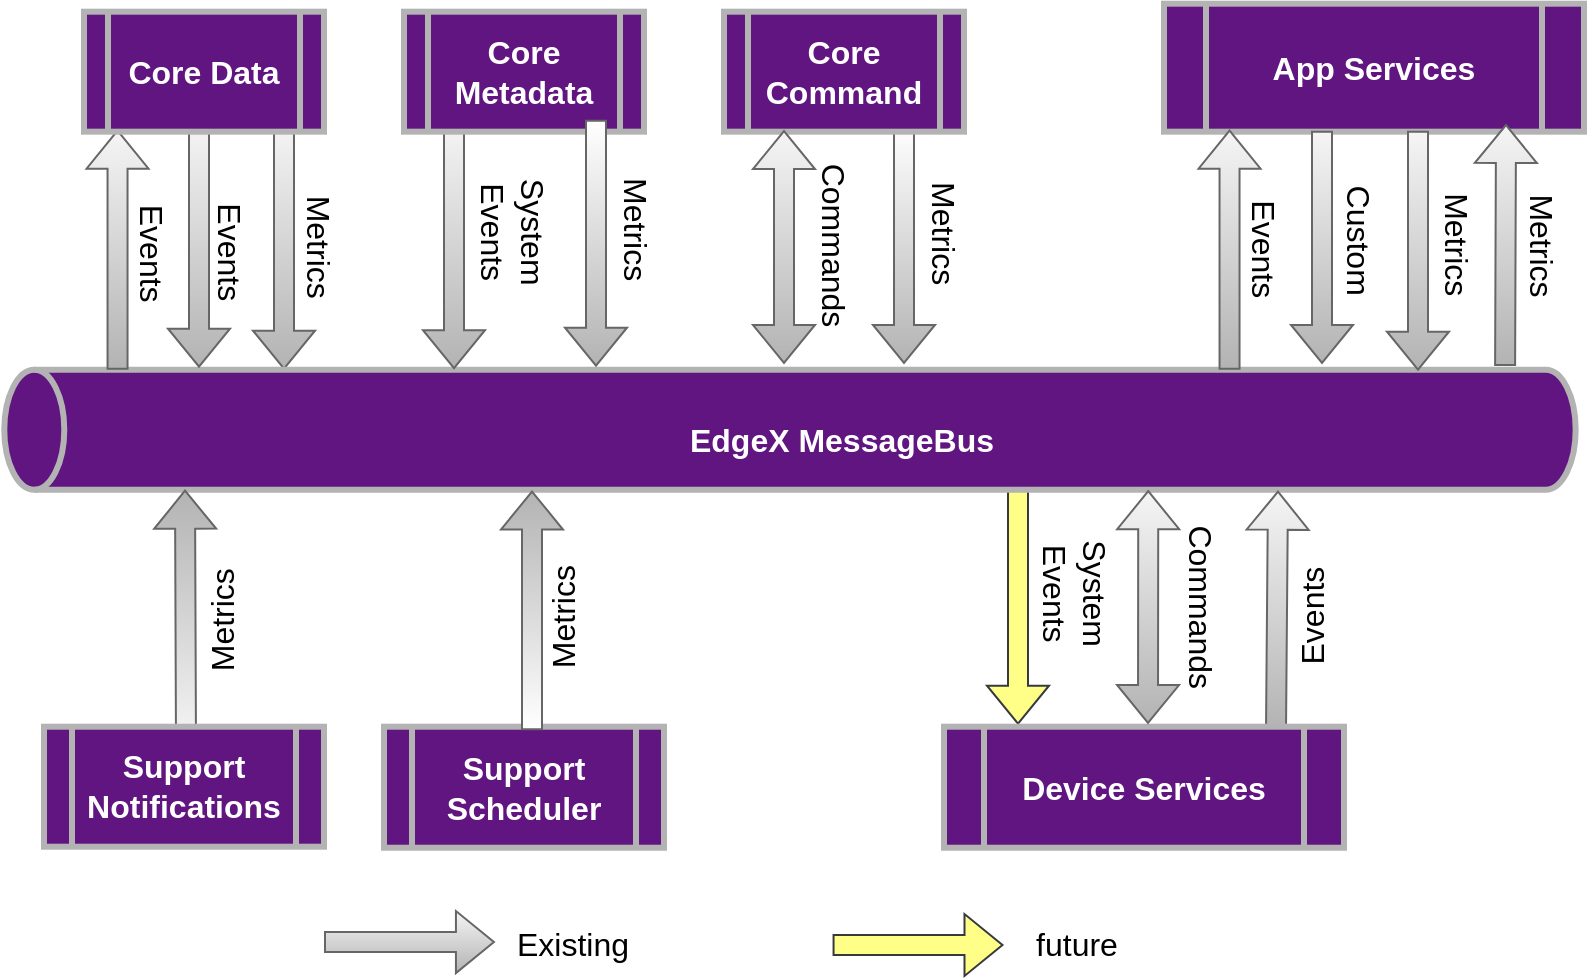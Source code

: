 <mxfile version="20.6.0" type="device"><diagram id="R2lEEEUBdFMjLlhIrx00" name="Page-1"><mxGraphModel dx="1422" dy="882" grid="1" gridSize="10" guides="1" tooltips="1" connect="1" arrows="1" fold="1" page="1" pageScale="1" pageWidth="850" pageHeight="1100" math="0" shadow="0" extFonts="Permanent Marker^https://fonts.googleapis.com/css?family=Permanent+Marker"><root><mxCell id="0"/><mxCell id="1" parent="0"/><mxCell id="80U4DQfTQv0dEXXJ2knm-75" value="" style="group" parent="1" vertex="1" connectable="0"><mxGeometry x="537" y="286.84" width="35" height="123.51" as="geometry"/></mxCell><mxCell id="80U4DQfTQv0dEXXJ2knm-76" value="" style="group" parent="80U4DQfTQv0dEXXJ2knm-75" vertex="1" connectable="0"><mxGeometry width="35" height="123.51" as="geometry"/></mxCell><mxCell id="80U4DQfTQv0dEXXJ2knm-77" value="" style="shape=flexArrow;endArrow=classic;html=1;rounded=0;fontSize=16;fillColor=#ffff88;strokeColor=#36393d;" parent="80U4DQfTQv0dEXXJ2knm-76" edge="1"><mxGeometry width="50" height="50" relative="1" as="geometry"><mxPoint as="sourcePoint"/><mxPoint y="123.51" as="targetPoint"/></mxGeometry></mxCell><mxCell id="80U4DQfTQv0dEXXJ2knm-78" value="System Events" style="text;html=1;strokeColor=none;fillColor=none;align=center;verticalAlign=middle;whiteSpace=wrap;rounded=0;fontSize=16;rotation=90;" parent="80U4DQfTQv0dEXXJ2knm-76" vertex="1"><mxGeometry x="-4" y="43" width="65" height="30" as="geometry"/></mxCell><mxCell id="80U4DQfTQv0dEXXJ2knm-40" value="" style="group" parent="1" vertex="1" connectable="0"><mxGeometry x="170" y="109.35" width="35" height="123.51" as="geometry"/></mxCell><mxCell id="80U4DQfTQv0dEXXJ2knm-41" value="" style="shape=flexArrow;endArrow=classic;html=1;rounded=0;fontSize=16;fillColor=#f5f5f5;gradientColor=#b3b3b3;strokeColor=#666666;" parent="80U4DQfTQv0dEXXJ2knm-40" edge="1"><mxGeometry width="50" height="50" relative="1" as="geometry"><mxPoint as="sourcePoint"/><mxPoint y="123.51" as="targetPoint"/></mxGeometry></mxCell><mxCell id="80U4DQfTQv0dEXXJ2knm-42" value="Metrics" style="text;html=1;strokeColor=none;fillColor=none;align=center;verticalAlign=middle;whiteSpace=wrap;rounded=0;fontSize=16;rotation=90;" parent="80U4DQfTQv0dEXXJ2knm-40" vertex="1"><mxGeometry x="-12.5" y="46.76" width="60" height="30" as="geometry"/></mxCell><mxCell id="80U4DQfTQv0dEXXJ2knm-5" value="" style="group;fillColor=default;container=0;" parent="1" vertex="1" connectable="0"><mxGeometry x="138.765" y="232.845" width="602.47" height="60" as="geometry"/></mxCell><mxCell id="80U4DQfTQv0dEXXJ2knm-9" value="&lt;b&gt;&lt;font color=&quot;#ffffff&quot;&gt;App Services&lt;/font&gt;&lt;/b&gt;" style="shape=process;whiteSpace=wrap;html=1;backgroundOutline=1;fontSize=16;fillColor=#601580;strokeColor=#B3B3B3;strokeWidth=3;perimeterSpacing=3;" parent="1" vertex="1"><mxGeometry x="610" y="49.84" width="210" height="64" as="geometry"/></mxCell><mxCell id="80U4DQfTQv0dEXXJ2knm-2" value="" style="shape=cylinder3;whiteSpace=wrap;html=1;boundedLbl=1;backgroundOutline=1;size=15;rotation=-90;fillColor=#601580;strokeWidth=3;strokeColor=#B3B3B3;" parent="1" vertex="1"><mxGeometry x="392.99" y="-130" width="60" height="785.69" as="geometry"/></mxCell><mxCell id="80U4DQfTQv0dEXXJ2knm-3" value="&lt;font color=&quot;#ffffff&quot; style=&quot;font-size: 16px;&quot;&gt;&lt;b&gt;EdgeX MessageBus&lt;/b&gt;&lt;/font&gt;" style="text;html=1;strokeColor=none;fillColor=none;align=center;verticalAlign=middle;whiteSpace=wrap;rounded=0;" parent="1" vertex="1"><mxGeometry x="368.76" y="253.35" width="160" height="30" as="geometry"/></mxCell><mxCell id="80U4DQfTQv0dEXXJ2knm-19" value="" style="shape=flexArrow;endArrow=classic;html=1;rounded=0;fontSize=16;fillColor=#f5f5f5;strokeColor=#666666;gradientColor=#B3B3B3;gradientDirection=north;" parent="1" edge="1"><mxGeometry width="50" height="50" relative="1" as="geometry"><mxPoint x="121" y="420" as="sourcePoint"/><mxPoint x="120.5" y="292.84" as="targetPoint"/></mxGeometry></mxCell><mxCell id="80U4DQfTQv0dEXXJ2knm-30" value="Metrics" style="text;html=1;strokeColor=none;fillColor=none;align=center;verticalAlign=middle;whiteSpace=wrap;rounded=0;fontSize=16;rotation=-90;" parent="1" vertex="1"><mxGeometry x="109" y="342.84" width="60" height="30" as="geometry"/></mxCell><mxCell id="80U4DQfTQv0dEXXJ2knm-48" value="" style="group" parent="1" vertex="1" connectable="0"><mxGeometry x="480" y="109.84" width="35" height="85" as="geometry"/></mxCell><mxCell id="80U4DQfTQv0dEXXJ2knm-56" value="" style="group" parent="80U4DQfTQv0dEXXJ2knm-48" vertex="1" connectable="0"><mxGeometry width="35" height="85" as="geometry"/></mxCell><mxCell id="80U4DQfTQv0dEXXJ2knm-35" value="" style="shape=flexArrow;endArrow=classic;html=1;rounded=0;fontSize=16;fillColor=#FFFFFF;strokeColor=#666666;gradientColor=#B3B3B3;" parent="80U4DQfTQv0dEXXJ2knm-56" edge="1"><mxGeometry width="50" height="50" relative="1" as="geometry"><mxPoint as="sourcePoint"/><mxPoint y="120.16" as="targetPoint"/></mxGeometry></mxCell><mxCell id="80U4DQfTQv0dEXXJ2knm-36" value="Metrics" style="text;html=1;strokeColor=none;fillColor=none;align=center;verticalAlign=middle;whiteSpace=wrap;rounded=0;fontSize=16;rotation=90;" parent="80U4DQfTQv0dEXXJ2knm-56" vertex="1"><mxGeometry x="-10" y="40" width="60" height="30" as="geometry"/></mxCell><mxCell id="80U4DQfTQv0dEXXJ2knm-16" value="&lt;b&gt;&lt;font color=&quot;#ffffff&quot;&gt;Core Command&lt;/font&gt;&lt;/b&gt;" style="shape=process;whiteSpace=wrap;html=1;backgroundOutline=1;fontSize=16;fillColor=#601580;strokeWidth=3;perimeterSpacing=3;strokeColor=#B3B3B3;" parent="1" vertex="1"><mxGeometry x="390" y="53.84" width="120" height="60" as="geometry"/></mxCell><mxCell id="80U4DQfTQv0dEXXJ2knm-52" value="" style="group" parent="1" vertex="1" connectable="0"><mxGeometry x="255" y="109.1" width="67" height="123.51" as="geometry"/></mxCell><mxCell id="80U4DQfTQv0dEXXJ2knm-54" value="" style="shape=flexArrow;endArrow=classic;html=1;rounded=0;fontSize=16;fillColor=#f5f5f5;gradientColor=#b3b3b3;strokeColor=#666666;" parent="80U4DQfTQv0dEXXJ2knm-52" edge="1"><mxGeometry width="50" height="50" relative="1" as="geometry"><mxPoint as="sourcePoint"/><mxPoint y="123.51" as="targetPoint"/></mxGeometry></mxCell><mxCell id="80U4DQfTQv0dEXXJ2knm-55" value="System Events" style="text;html=1;strokeColor=none;fillColor=none;align=center;verticalAlign=middle;whiteSpace=wrap;rounded=0;fontSize=16;rotation=90;" parent="80U4DQfTQv0dEXXJ2knm-52" vertex="1"><mxGeometry x="-3" y="40" width="65" height="30" as="geometry"/></mxCell><mxCell id="80U4DQfTQv0dEXXJ2knm-15" value="&lt;b&gt;Core Metadata&lt;/b&gt;" style="shape=process;whiteSpace=wrap;html=1;backgroundOutline=1;fontSize=16;fillColor=#601580;fontColor=#FFFFFF;strokeWidth=3;perimeterSpacing=3;strokeColor=#B3B3B3;" parent="1" vertex="1"><mxGeometry x="230" y="53.84" width="120" height="60" as="geometry"/></mxCell><mxCell id="80U4DQfTQv0dEXXJ2knm-61" value="" style="group" parent="1" vertex="1" connectable="0"><mxGeometry x="672" y="292.84" width="35" height="90.51" as="geometry"/></mxCell><mxCell id="80U4DQfTQv0dEXXJ2knm-7" value="" style="shape=flexArrow;endArrow=classic;html=1;rounded=0;fontSize=16;fillColor=#f5f5f5;gradientColor=#b3b3b3;strokeColor=#666666;" parent="80U4DQfTQv0dEXXJ2knm-61" edge="1"><mxGeometry width="50" height="50" relative="1" as="geometry"><mxPoint x="-6" y="120.51" as="sourcePoint"/><mxPoint x="-5" y="0.51" as="targetPoint"/></mxGeometry></mxCell><mxCell id="80U4DQfTQv0dEXXJ2knm-25" value="Events" style="text;html=1;strokeColor=none;fillColor=none;align=center;verticalAlign=middle;whiteSpace=wrap;rounded=0;fontSize=16;rotation=-90;" parent="80U4DQfTQv0dEXXJ2knm-61" vertex="1"><mxGeometry x="-18" y="48.637" width="60" height="28.582" as="geometry"/></mxCell><mxCell id="80U4DQfTQv0dEXXJ2knm-68" value="" style="group" parent="1" vertex="1" connectable="0"><mxGeometry x="642.77" y="112.84" width="32.46" height="120" as="geometry"/></mxCell><mxCell id="80U4DQfTQv0dEXXJ2knm-10" value="" style="shape=flexArrow;endArrow=classic;html=1;rounded=0;fontSize=16;fillColor=#f5f5f5;gradientColor=#b3b3b3;strokeColor=#666666;" parent="80U4DQfTQv0dEXXJ2knm-68" edge="1"><mxGeometry width="50" height="50" relative="1" as="geometry"><mxPoint y="120" as="sourcePoint"/><mxPoint as="targetPoint"/></mxGeometry></mxCell><mxCell id="80U4DQfTQv0dEXXJ2knm-32" value="Events" style="text;html=1;strokeColor=none;fillColor=none;align=center;verticalAlign=middle;whiteSpace=wrap;rounded=0;fontSize=16;rotation=90;" parent="80U4DQfTQv0dEXXJ2knm-68" vertex="1"><mxGeometry x="-12.54" y="45.02" width="60" height="30" as="geometry"/></mxCell><mxCell id="80U4DQfTQv0dEXXJ2knm-69" value="" style="group" parent="1" vertex="1" connectable="0"><mxGeometry x="86.77" y="112.84" width="29.73" height="120" as="geometry"/></mxCell><mxCell id="80U4DQfTQv0dEXXJ2knm-45" value="" style="shape=flexArrow;endArrow=classic;html=1;rounded=0;fontSize=16;fillColor=#f5f5f5;gradientColor=#b3b3b3;strokeColor=#666666;" parent="80U4DQfTQv0dEXXJ2knm-69" edge="1"><mxGeometry width="50" height="50" relative="1" as="geometry"><mxPoint y="120" as="sourcePoint"/><mxPoint as="targetPoint"/></mxGeometry></mxCell><mxCell id="80U4DQfTQv0dEXXJ2knm-46" value="Events" style="text;html=1;strokeColor=none;fillColor=none;align=center;verticalAlign=middle;whiteSpace=wrap;rounded=0;fontSize=16;rotation=90;" parent="80U4DQfTQv0dEXXJ2knm-69" vertex="1"><mxGeometry x="-12.77" y="49.51" width="60" height="25" as="geometry"/></mxCell><mxCell id="80U4DQfTQv0dEXXJ2knm-6" value="&lt;b&gt;Device Services&lt;/b&gt;" style="shape=process;whiteSpace=wrap;html=1;backgroundOutline=1;fontSize=16;fillColor=#601580;fontColor=#FFFFFF;strokeWidth=3;perimeterSpacing=3;strokeColor=#B3B3B3;" parent="1" vertex="1"><mxGeometry x="500" y="411.35" width="200" height="60.51" as="geometry"/></mxCell><mxCell id="80U4DQfTQv0dEXXJ2knm-93" value="" style="group" parent="1" vertex="1" connectable="0"><mxGeometry x="420" y="113" width="37" height="117" as="geometry"/></mxCell><mxCell id="80U4DQfTQv0dEXXJ2knm-94" value="" style="shape=flexArrow;endArrow=classic;html=1;rounded=0;fontSize=16;entryX=1.008;entryY=0.523;entryDx=0;entryDy=0;entryPerimeter=0;startArrow=block;fillColor=#f5f5f5;strokeColor=#666666;gradientColor=#b3b3b3;" parent="80U4DQfTQv0dEXXJ2knm-93" edge="1"><mxGeometry width="50" height="50" relative="1" as="geometry"><mxPoint as="sourcePoint"/><mxPoint y="117" as="targetPoint"/></mxGeometry></mxCell><mxCell id="80U4DQfTQv0dEXXJ2knm-95" value="Commands" style="text;html=1;strokeColor=none;fillColor=none;align=center;verticalAlign=middle;whiteSpace=wrap;rounded=0;fontSize=16;rotation=90;" parent="80U4DQfTQv0dEXXJ2knm-93" vertex="1"><mxGeometry x="-5" y="43.076" width="60" height="29.37" as="geometry"/></mxCell><mxCell id="80U4DQfTQv0dEXXJ2knm-18" value="&lt;b&gt;Support Scheduler&lt;/b&gt;" style="shape=process;whiteSpace=wrap;html=1;backgroundOutline=1;fontSize=16;fillColor=#601580;fontColor=#FFFFFF;strokeWidth=3;perimeterSpacing=3;strokeColor=#B3B3B3;" parent="1" vertex="1"><mxGeometry x="220" y="411.35" width="140" height="60.51" as="geometry"/></mxCell><mxCell id="80U4DQfTQv0dEXXJ2knm-17" value="&lt;b&gt;Support Notifications&lt;/b&gt;" style="shape=process;whiteSpace=wrap;html=1;backgroundOutline=1;fontSize=16;fillColor=#601580;fontColor=#FFFFFF;strokeWidth=3;perimeterSpacing=3;strokeColor=#B3B3B3;" parent="1" vertex="1"><mxGeometry x="50" y="411.35" width="140" height="60" as="geometry"/></mxCell><mxCell id="80U4DQfTQv0dEXXJ2knm-102" value="" style="group" parent="1" vertex="1" connectable="0"><mxGeometry x="116.714" y="108.35" width="49.0" height="123.51" as="geometry"/></mxCell><mxCell id="80U4DQfTQv0dEXXJ2knm-104" value="" style="group" parent="80U4DQfTQv0dEXXJ2knm-102" vertex="1" connectable="0"><mxGeometry x="2" width="49.0" height="123.51" as="geometry"/></mxCell><mxCell id="80U4DQfTQv0dEXXJ2knm-50" value="" style="shape=flexArrow;endArrow=classic;html=1;rounded=0;fontSize=16;fillColor=#f5f5f5;gradientColor=#b3b3b3;strokeColor=#666666;" parent="80U4DQfTQv0dEXXJ2knm-104" edge="1"><mxGeometry width="50" height="50" relative="1" as="geometry"><mxPoint x="8.786" as="sourcePoint"/><mxPoint x="8.786" y="123.51" as="targetPoint"/></mxGeometry></mxCell><mxCell id="80U4DQfTQv0dEXXJ2knm-51" value="Events" style="text;html=1;strokeColor=none;fillColor=none;align=center;verticalAlign=middle;whiteSpace=wrap;rounded=0;fontSize=16;rotation=90;" parent="80U4DQfTQv0dEXXJ2knm-104" vertex="1"><mxGeometry x="0.929" y="41" width="47.143" height="49.0" as="geometry"/></mxCell><mxCell id="80U4DQfTQv0dEXXJ2knm-80" value="" style="shape=flexArrow;endArrow=classic;html=1;rounded=0;fontSize=16;fillColor=#ffff88;strokeColor=#36393d;" parent="1" edge="1"><mxGeometry width="50" height="50" relative="1" as="geometry"><mxPoint x="444.28" y="520.502" as="sourcePoint"/><mxPoint x="529.752" y="520.502" as="targetPoint"/></mxGeometry></mxCell><mxCell id="80U4DQfTQv0dEXXJ2knm-83" value="" style="shape=flexArrow;endArrow=classic;html=1;rounded=0;fontSize=16;fillColor=#f5f5f5;gradientColor=#b3b3b3;strokeColor=#666666;" parent="1" edge="1"><mxGeometry width="50" height="50" relative="1" as="geometry"><mxPoint x="189.996" y="519.011" as="sourcePoint"/><mxPoint x="275.468" y="519.011" as="targetPoint"/></mxGeometry></mxCell><mxCell id="80U4DQfTQv0dEXXJ2knm-84" value="Existing" style="text;html=1;strokeColor=none;fillColor=none;align=center;verticalAlign=middle;whiteSpace=wrap;rounded=0;fontSize=16;" parent="1" vertex="1"><mxGeometry x="282.288" y="509" width="64.915" height="22.497" as="geometry"/></mxCell><mxCell id="80U4DQfTQv0dEXXJ2knm-85" value="future" style="text;html=1;strokeColor=none;fillColor=none;align=center;verticalAlign=middle;whiteSpace=wrap;rounded=0;fontSize=16;" parent="1" vertex="1"><mxGeometry x="534.088" y="509.003" width="64.915" height="22.497" as="geometry"/></mxCell><mxCell id="80U4DQfTQv0dEXXJ2knm-14" value="&lt;b&gt;Core Data&lt;/b&gt;" style="shape=process;whiteSpace=wrap;html=1;backgroundOutline=1;fontSize=16;fillColor=#601580;fontColor=#FFFFFF;strokeWidth=3;perimeterSpacing=3;strokeColor=#B3B3B3;" parent="1" vertex="1"><mxGeometry x="70.0" y="53.84" width="120" height="60" as="geometry"/></mxCell><mxCell id="80U4DQfTQv0dEXXJ2knm-106" value="" style="group" parent="1" vertex="1" connectable="0"><mxGeometry x="689" y="113.35" width="34" height="116.65" as="geometry"/></mxCell><mxCell id="80U4DQfTQv0dEXXJ2knm-12" value="" style="shape=flexArrow;endArrow=classic;html=1;rounded=0;fontSize=16;fillColor=#f5f5f5;strokeColor=#666666;gradientColor=#b3b3b3;" parent="80U4DQfTQv0dEXXJ2knm-106" edge="1"><mxGeometry width="50" height="50" relative="1" as="geometry"><mxPoint as="sourcePoint"/><mxPoint y="116.65" as="targetPoint"/></mxGeometry></mxCell><mxCell id="80U4DQfTQv0dEXXJ2knm-34" value="Custom" style="text;html=1;strokeColor=none;fillColor=none;align=center;verticalAlign=middle;whiteSpace=wrap;rounded=0;fontSize=16;rotation=90;" parent="80U4DQfTQv0dEXXJ2knm-106" vertex="1"><mxGeometry x="-12" y="40" width="60" height="30" as="geometry"/></mxCell><mxCell id="80U4DQfTQv0dEXXJ2knm-107" value="" style="group" parent="1" vertex="1" connectable="0"><mxGeometry x="737" y="113.35" width="34" height="120" as="geometry"/></mxCell><mxCell id="80U4DQfTQv0dEXXJ2knm-21" value="" style="shape=flexArrow;endArrow=classic;html=1;rounded=0;fontSize=16;fillColor=#f5f5f5;gradientColor=#b3b3b3;strokeColor=#666666;" parent="80U4DQfTQv0dEXXJ2knm-107" edge="1"><mxGeometry width="50" height="50" relative="1" as="geometry"><mxPoint as="sourcePoint"/><mxPoint y="120" as="targetPoint"/></mxGeometry></mxCell><mxCell id="80U4DQfTQv0dEXXJ2knm-28" value="Metrics" style="text;html=1;strokeColor=none;fillColor=none;align=center;verticalAlign=middle;whiteSpace=wrap;rounded=0;fontSize=16;rotation=90;" parent="80U4DQfTQv0dEXXJ2knm-107" vertex="1"><mxGeometry x="-11" y="42" width="60" height="30" as="geometry"/></mxCell><mxCell id="80U4DQfTQv0dEXXJ2knm-65" value="" style="shape=flexArrow;endArrow=classic;html=1;rounded=0;fontSize=16;startArrow=block;fillColor=#f5f5f5;strokeColor=#666666;exitX=-0.004;exitY=0.728;exitDx=0;exitDy=0;exitPerimeter=0;gradientColor=#b3b3b3;" parent="1" source="80U4DQfTQv0dEXXJ2knm-2" edge="1"><mxGeometry width="50" height="50" relative="1" as="geometry"><mxPoint x="600" y="350" as="sourcePoint"/><mxPoint x="602" y="410" as="targetPoint"/></mxGeometry></mxCell><mxCell id="80U4DQfTQv0dEXXJ2knm-66" value="Commands" style="text;html=1;strokeColor=none;fillColor=none;align=center;verticalAlign=middle;whiteSpace=wrap;rounded=0;fontSize=16;rotation=90;" parent="1" vertex="1"><mxGeometry x="599" y="336.6" width="60" height="30" as="geometry"/></mxCell><mxCell id="80U4DQfTQv0dEXXJ2knm-111" value="" style="shape=flexArrow;endArrow=classic;html=1;rounded=0;fontSize=16;fillColor=#f5f5f5;gradientColor=#b3b3b3;strokeColor=#666666;exitX=1.031;exitY=0.95;exitDx=0;exitDy=0;exitPerimeter=0;" parent="1" edge="1"><mxGeometry width="50" height="50" relative="1" as="geometry"><mxPoint x="780.551" y="230.985" as="sourcePoint"/><mxPoint x="781" y="110" as="targetPoint"/></mxGeometry></mxCell><mxCell id="80U4DQfTQv0dEXXJ2knm-112" value="Metrics" style="text;html=1;strokeColor=none;fillColor=none;align=center;verticalAlign=middle;whiteSpace=wrap;rounded=0;fontSize=16;rotation=90;" parent="1" vertex="1"><mxGeometry x="769" y="156" width="60" height="30" as="geometry"/></mxCell><mxCell id="80U4DQfTQv0dEXXJ2knm-20" value="" style="shape=flexArrow;endArrow=classic;html=1;rounded=0;fontSize=16;fillColor=#FFFFFF;strokeColor=#666666;gradientColor=#B3B3B3;gradientDirection=north;" parent="1" edge="1"><mxGeometry width="50" height="50" relative="1" as="geometry"><mxPoint x="294" y="413.155" as="sourcePoint"/><mxPoint x="294" y="293.25" as="targetPoint"/></mxGeometry></mxCell><mxCell id="80U4DQfTQv0dEXXJ2knm-31" value="Metrics" style="text;html=1;strokeColor=none;fillColor=none;align=center;verticalAlign=middle;whiteSpace=wrap;rounded=0;fontSize=16;rotation=-90;" parent="1" vertex="1"><mxGeometry x="280" y="339.948" width="60" height="32.701" as="geometry"/></mxCell><mxCell id="80U4DQfTQv0dEXXJ2knm-47" value="" style="group" parent="1" vertex="1" connectable="0"><mxGeometry x="326" y="107.84" width="35" height="123.51" as="geometry"/></mxCell><mxCell id="80U4DQfTQv0dEXXJ2knm-37" value="" style="shape=flexArrow;endArrow=classic;html=1;rounded=0;fontSize=16;fillColor=#FFFFFF;strokeColor=#666666;gradientColor=#B3B3B3;" parent="80U4DQfTQv0dEXXJ2knm-47" edge="1"><mxGeometry width="50" height="50" relative="1" as="geometry"><mxPoint as="sourcePoint"/><mxPoint y="123.51" as="targetPoint"/></mxGeometry></mxCell><mxCell id="80U4DQfTQv0dEXXJ2knm-38" value="Metrics" style="text;html=1;strokeColor=none;fillColor=none;align=center;verticalAlign=middle;whiteSpace=wrap;rounded=0;fontSize=16;rotation=90;" parent="80U4DQfTQv0dEXXJ2knm-47" vertex="1"><mxGeometry x="-10" y="40" width="60" height="30" as="geometry"/></mxCell></root></mxGraphModel></diagram></mxfile>